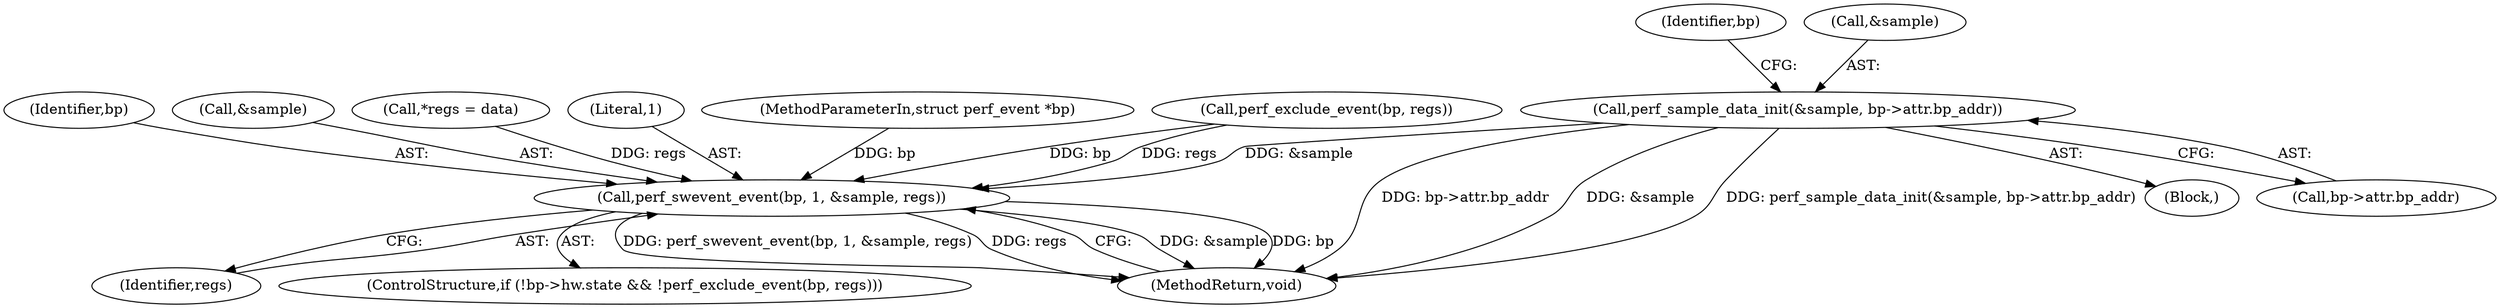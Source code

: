 digraph "0_linux_a8b0ca17b80e92faab46ee7179ba9e99ccb61233_56@pointer" {
"1000109" [label="(Call,perf_sample_data_init(&sample, bp->attr.bp_addr))"];
"1000129" [label="(Call,perf_swevent_event(bp, 1, &sample, regs))"];
"1000130" [label="(Identifier,bp)"];
"1000109" [label="(Call,perf_sample_data_init(&sample, bp->attr.bp_addr))"];
"1000132" [label="(Call,&sample)"];
"1000117" [label="(ControlStructure,if (!bp->hw.state && !perf_exclude_event(bp, regs)))"];
"1000122" [label="(Identifier,bp)"];
"1000135" [label="(MethodReturn,void)"];
"1000103" [label="(Block,)"];
"1000106" [label="(Call,*regs = data)"];
"1000112" [label="(Call,bp->attr.bp_addr)"];
"1000110" [label="(Call,&sample)"];
"1000131" [label="(Literal,1)"];
"1000101" [label="(MethodParameterIn,struct perf_event *bp)"];
"1000129" [label="(Call,perf_swevent_event(bp, 1, &sample, regs))"];
"1000134" [label="(Identifier,regs)"];
"1000126" [label="(Call,perf_exclude_event(bp, regs))"];
"1000109" -> "1000103"  [label="AST: "];
"1000109" -> "1000112"  [label="CFG: "];
"1000110" -> "1000109"  [label="AST: "];
"1000112" -> "1000109"  [label="AST: "];
"1000122" -> "1000109"  [label="CFG: "];
"1000109" -> "1000135"  [label="DDG: bp->attr.bp_addr"];
"1000109" -> "1000135"  [label="DDG: &sample"];
"1000109" -> "1000135"  [label="DDG: perf_sample_data_init(&sample, bp->attr.bp_addr)"];
"1000109" -> "1000129"  [label="DDG: &sample"];
"1000129" -> "1000117"  [label="AST: "];
"1000129" -> "1000134"  [label="CFG: "];
"1000130" -> "1000129"  [label="AST: "];
"1000131" -> "1000129"  [label="AST: "];
"1000132" -> "1000129"  [label="AST: "];
"1000134" -> "1000129"  [label="AST: "];
"1000135" -> "1000129"  [label="CFG: "];
"1000129" -> "1000135"  [label="DDG: &sample"];
"1000129" -> "1000135"  [label="DDG: bp"];
"1000129" -> "1000135"  [label="DDG: perf_swevent_event(bp, 1, &sample, regs)"];
"1000129" -> "1000135"  [label="DDG: regs"];
"1000126" -> "1000129"  [label="DDG: bp"];
"1000126" -> "1000129"  [label="DDG: regs"];
"1000101" -> "1000129"  [label="DDG: bp"];
"1000106" -> "1000129"  [label="DDG: regs"];
}
